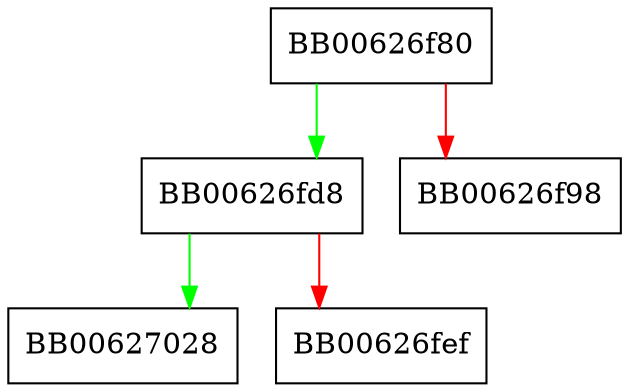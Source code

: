 digraph PKCS7_set_digest {
  node [shape="box"];
  graph [splines=ortho];
  BB00626f80 -> BB00626fd8 [color="green"];
  BB00626f80 -> BB00626f98 [color="red"];
  BB00626fd8 -> BB00627028 [color="green"];
  BB00626fd8 -> BB00626fef [color="red"];
}